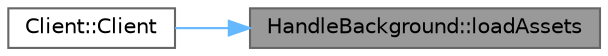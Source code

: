 digraph "HandleBackground::loadAssets"
{
 // LATEX_PDF_SIZE
  bgcolor="transparent";
  edge [fontname=Helvetica,fontsize=10,labelfontname=Helvetica,labelfontsize=10];
  node [fontname=Helvetica,fontsize=10,shape=box,height=0.2,width=0.4];
  rankdir="RL";
  Node1 [id="Node000001",label="HandleBackground::loadAssets",height=0.2,width=0.4,color="gray40", fillcolor="grey60", style="filled", fontcolor="black",tooltip="Loads the background and stars textures."];
  Node1 -> Node2 [id="edge1_Node000001_Node000002",dir="back",color="steelblue1",style="solid",tooltip=" "];
  Node2 [id="Node000002",label="Client::Client",height=0.2,width=0.4,color="grey40", fillcolor="white", style="filled",URL="$classClient.html#ae51af7aa6b8f591496a8f6a4a87a14bf",tooltip="Constructs a new Client object."];
}
